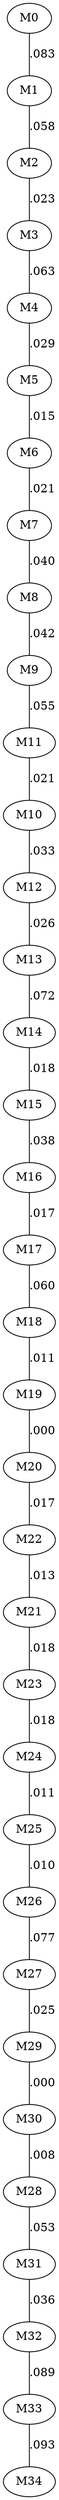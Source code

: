 graph {
  M0--M1[label=".083";len=1]
  M1--M2[label=".058";len=1]
  M2--M3[label=".023";len=1]
  M3--M4[label=".063";len=1]
  M4--M5[label=".029";len=1]
  M5--M6[label=".015";len=1]
  M6--M7[label=".021";len=1]
  M7--M8[label=".040";len=1]
  M8--M9[label=".042";len=1]
  M9--M11[label=".055";len=1]
  M11--M10[label=".021";len=1]
  M10--M12[label=".033";len=1]
  M12--M13[label=".026";len=1]
  M13--M14[label=".072";len=1]
  M14--M15[label=".018";len=1]
  M15--M16[label=".038";len=1]
  M16--M17[label=".017";len=1]
  M17--M18[label=".060";len=1]
  M18--M19[label=".011";len=1]
  M19--M20[label=".000";len=1]
  M20--M22[label=".017";len=1]
  M22--M21[label=".013";len=1]
  M21--M23[label=".018";len=1]
  M23--M24[label=".018";len=1]
  M24--M25[label=".011";len=1]
  M25--M26[label=".010";len=1]
  M26--M27[label=".077";len=1]
  M27--M29[label=".025";len=1]
  M29--M30[label=".000";len=1]
  M30--M28[label=".008";len=1]
  M28--M31[label=".053";len=1]
  M31--M32[label=".036";len=1]
  M32--M33[label=".089";len=1]
  M33--M34[label=".093";len=1]  
}